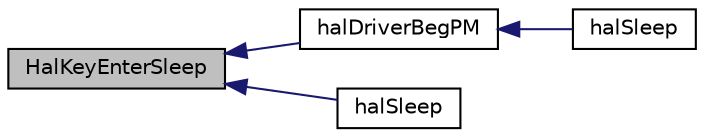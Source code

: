 digraph "HalKeyEnterSleep"
{
  edge [fontname="Helvetica",fontsize="10",labelfontname="Helvetica",labelfontsize="10"];
  node [fontname="Helvetica",fontsize="10",shape=record];
  rankdir="LR";
  Node1 [label="HalKeyEnterSleep",height=0.2,width=0.4,color="black", fillcolor="grey75", style="filled" fontcolor="black"];
  Node1 -> Node2 [dir="back",color="midnightblue",fontsize="10",style="solid",fontname="Helvetica"];
  Node2 [label="halDriverBegPM",height=0.2,width=0.4,color="black", fillcolor="white", style="filled",URL="$target_2_c_c2541_a_r_c_2hal__drivers_8h.html#a6a4ebd9569565e5f93796e7cc77ba039"];
  Node2 -> Node3 [dir="back",color="midnightblue",fontsize="10",style="solid",fontname="Helvetica"];
  Node3 [label="halSleep",height=0.2,width=0.4,color="black", fillcolor="white", style="filled",URL="$_c_c2541_a_r_c_2hal__sleep_8c.html#ac835ef1b412005af49a6c47ef15372bd"];
  Node1 -> Node4 [dir="back",color="midnightblue",fontsize="10",style="solid",fontname="Helvetica"];
  Node4 [label="halSleep",height=0.2,width=0.4,color="black", fillcolor="white", style="filled",URL="$_c_c2540_e_b_2hal__sleep_8c.html#ac835ef1b412005af49a6c47ef15372bd"];
}
